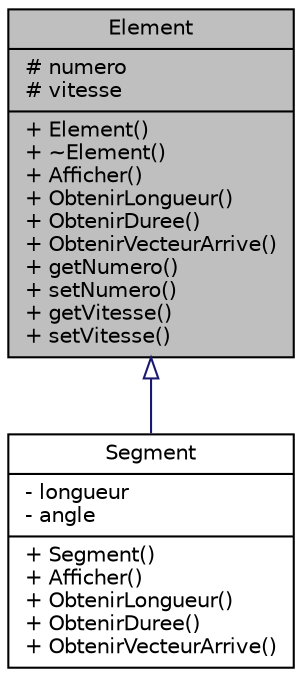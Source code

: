 digraph "Element"
{
  edge [fontname="Helvetica",fontsize="10",labelfontname="Helvetica",labelfontsize="10"];
  node [fontname="Helvetica",fontsize="10",shape=record];
  Node0 [label="{Element\n|# numero\l# vitesse\l|+ Element()\l+ ~Element()\l+ Afficher()\l+ ObtenirLongueur()\l+ ObtenirDuree()\l+ ObtenirVecteurArrive()\l+ getNumero()\l+ setNumero()\l+ getVitesse()\l+ setVitesse()\l}",height=0.2,width=0.4,color="black", fillcolor="grey75", style="filled", fontcolor="black"];
  Node0 -> Node1 [dir="back",color="midnightblue",fontsize="10",style="solid",arrowtail="onormal",fontname="Helvetica"];
  Node1 [label="{Segment\n|- longueur\l- angle\l|+ Segment()\l+ Afficher()\l+ ObtenirLongueur()\l+ ObtenirDuree()\l+ ObtenirVecteurArrive()\l}",height=0.2,width=0.4,color="black", fillcolor="white", style="filled",URL="$class_segment.html"];
}
